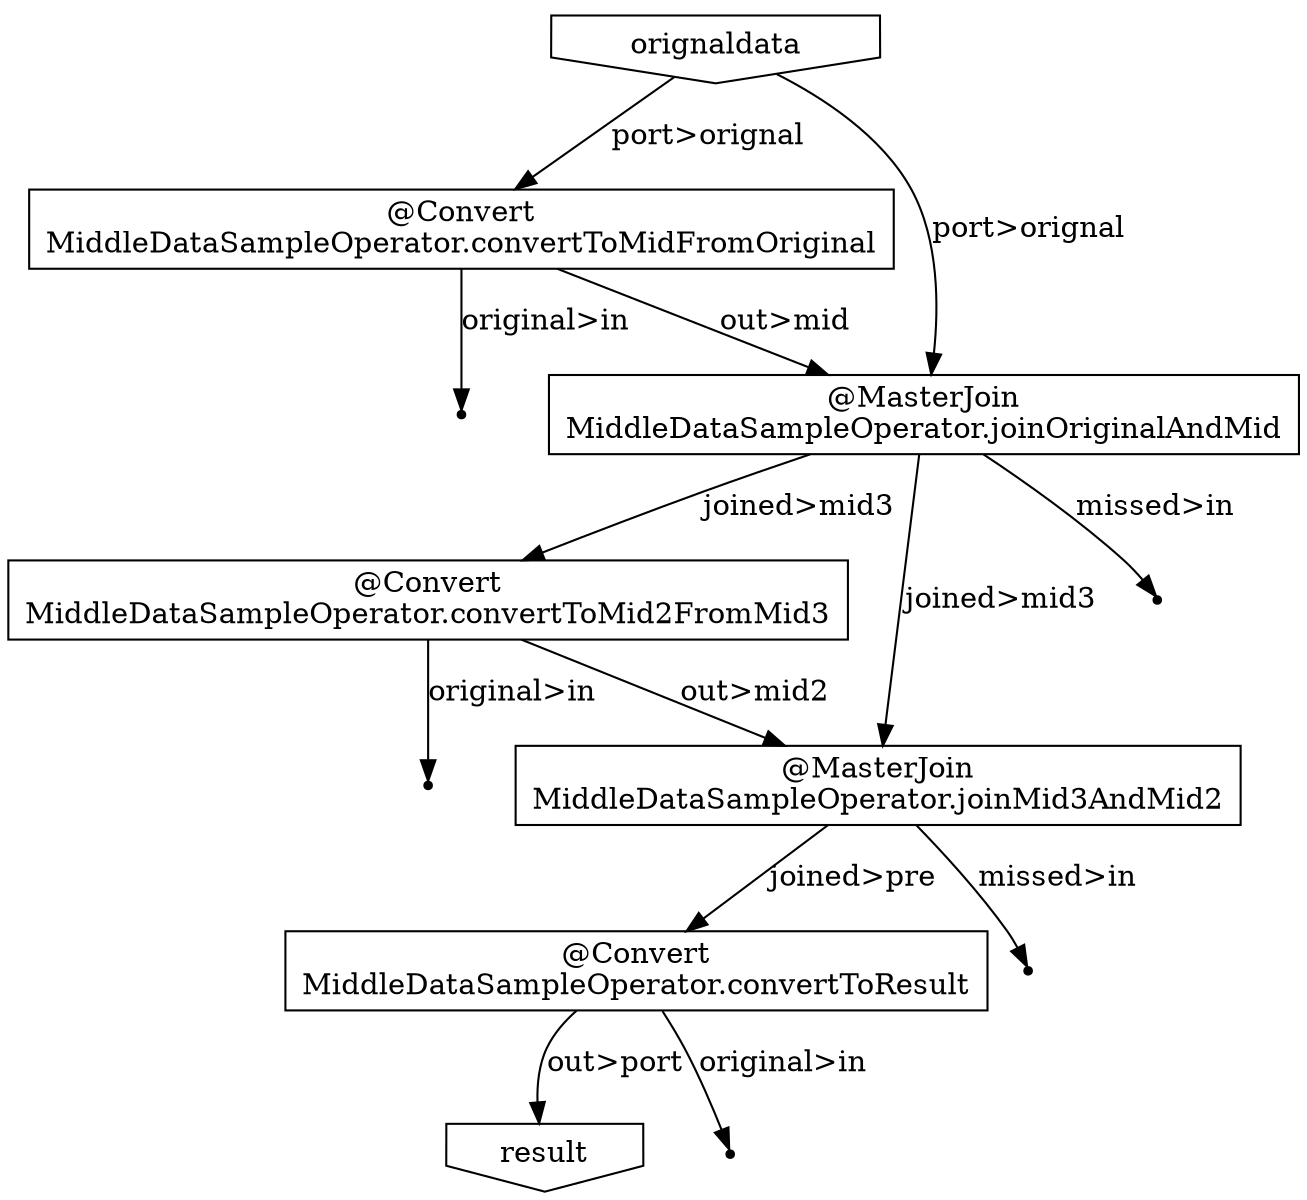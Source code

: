 digraph {
    "2f9c2322-43f4-4ea8-9551-e88dc27ebe5a" [shape=box, label="@Convert\nMiddleDataSampleOperator.convertToMidFromOriginal"];
    "4d9634c6-f118-4435-8390-788b3f1ba6c4" [shape=point];
    "66360e42-c0dc-4e4a-a77e-97712091dc70" [shape=box, label="@Convert\nMiddleDataSampleOperator.convertToMid2FromMid3"];
    "3599399a-b2dd-405e-b1e5-df13f9ad7a33" [shape=box, label="@MasterJoin\nMiddleDataSampleOperator.joinMid3AndMid2"];
    "6a4da746-89e7-4ab1-82d9-36e37a303d5f" [shape=point];
    "3626f55a-d399-4545-b53a-dd2d4ab4a784" [shape=box, label="@Convert\nMiddleDataSampleOperator.convertToResult"];
    "001649ab-33f6-4834-b01a-935a26713a26" [shape=box, label="@MasterJoin\nMiddleDataSampleOperator.joinOriginalAndMid"];
    "b1fb1b67-c06c-40b6-8947-54c8abee3fe1" [shape=invhouse, label="result"];
    "c9ddfafd-3d0b-4fe1-9471-475a9d108d16" [shape=point];
    "65cefb49-c673-4c9e-983a-428e26fb5806" [shape=point];
    "4db66942-a329-4e92-970f-58f8dd1c0dab" [shape=invhouse, label="orignaldata"];
    "4c80c810-6811-497e-a49f-2e48dcef69fe" [shape=point];
    "2f9c2322-43f4-4ea8-9551-e88dc27ebe5a" -> "4d9634c6-f118-4435-8390-788b3f1ba6c4" [label="original>in"];
    "2f9c2322-43f4-4ea8-9551-e88dc27ebe5a" -> "001649ab-33f6-4834-b01a-935a26713a26" [label="out>mid"];
    "66360e42-c0dc-4e4a-a77e-97712091dc70" -> "65cefb49-c673-4c9e-983a-428e26fb5806" [label="original>in"];
    "66360e42-c0dc-4e4a-a77e-97712091dc70" -> "3599399a-b2dd-405e-b1e5-df13f9ad7a33" [label="out>mid2"];
    "3599399a-b2dd-405e-b1e5-df13f9ad7a33" -> "3626f55a-d399-4545-b53a-dd2d4ab4a784" [label="joined>pre"];
    "3599399a-b2dd-405e-b1e5-df13f9ad7a33" -> "4c80c810-6811-497e-a49f-2e48dcef69fe" [label="missed>in"];
    "3626f55a-d399-4545-b53a-dd2d4ab4a784" -> "c9ddfafd-3d0b-4fe1-9471-475a9d108d16" [label="original>in"];
    "3626f55a-d399-4545-b53a-dd2d4ab4a784" -> "b1fb1b67-c06c-40b6-8947-54c8abee3fe1" [label="out>port"];
    "001649ab-33f6-4834-b01a-935a26713a26" -> "66360e42-c0dc-4e4a-a77e-97712091dc70" [label="joined>mid3"];
    "001649ab-33f6-4834-b01a-935a26713a26" -> "3599399a-b2dd-405e-b1e5-df13f9ad7a33" [label="joined>mid3"];
    "001649ab-33f6-4834-b01a-935a26713a26" -> "6a4da746-89e7-4ab1-82d9-36e37a303d5f" [label="missed>in"];
    "4db66942-a329-4e92-970f-58f8dd1c0dab" -> "2f9c2322-43f4-4ea8-9551-e88dc27ebe5a" [label="port>orignal"];
    "4db66942-a329-4e92-970f-58f8dd1c0dab" -> "001649ab-33f6-4834-b01a-935a26713a26" [label="port>orignal"];
}
